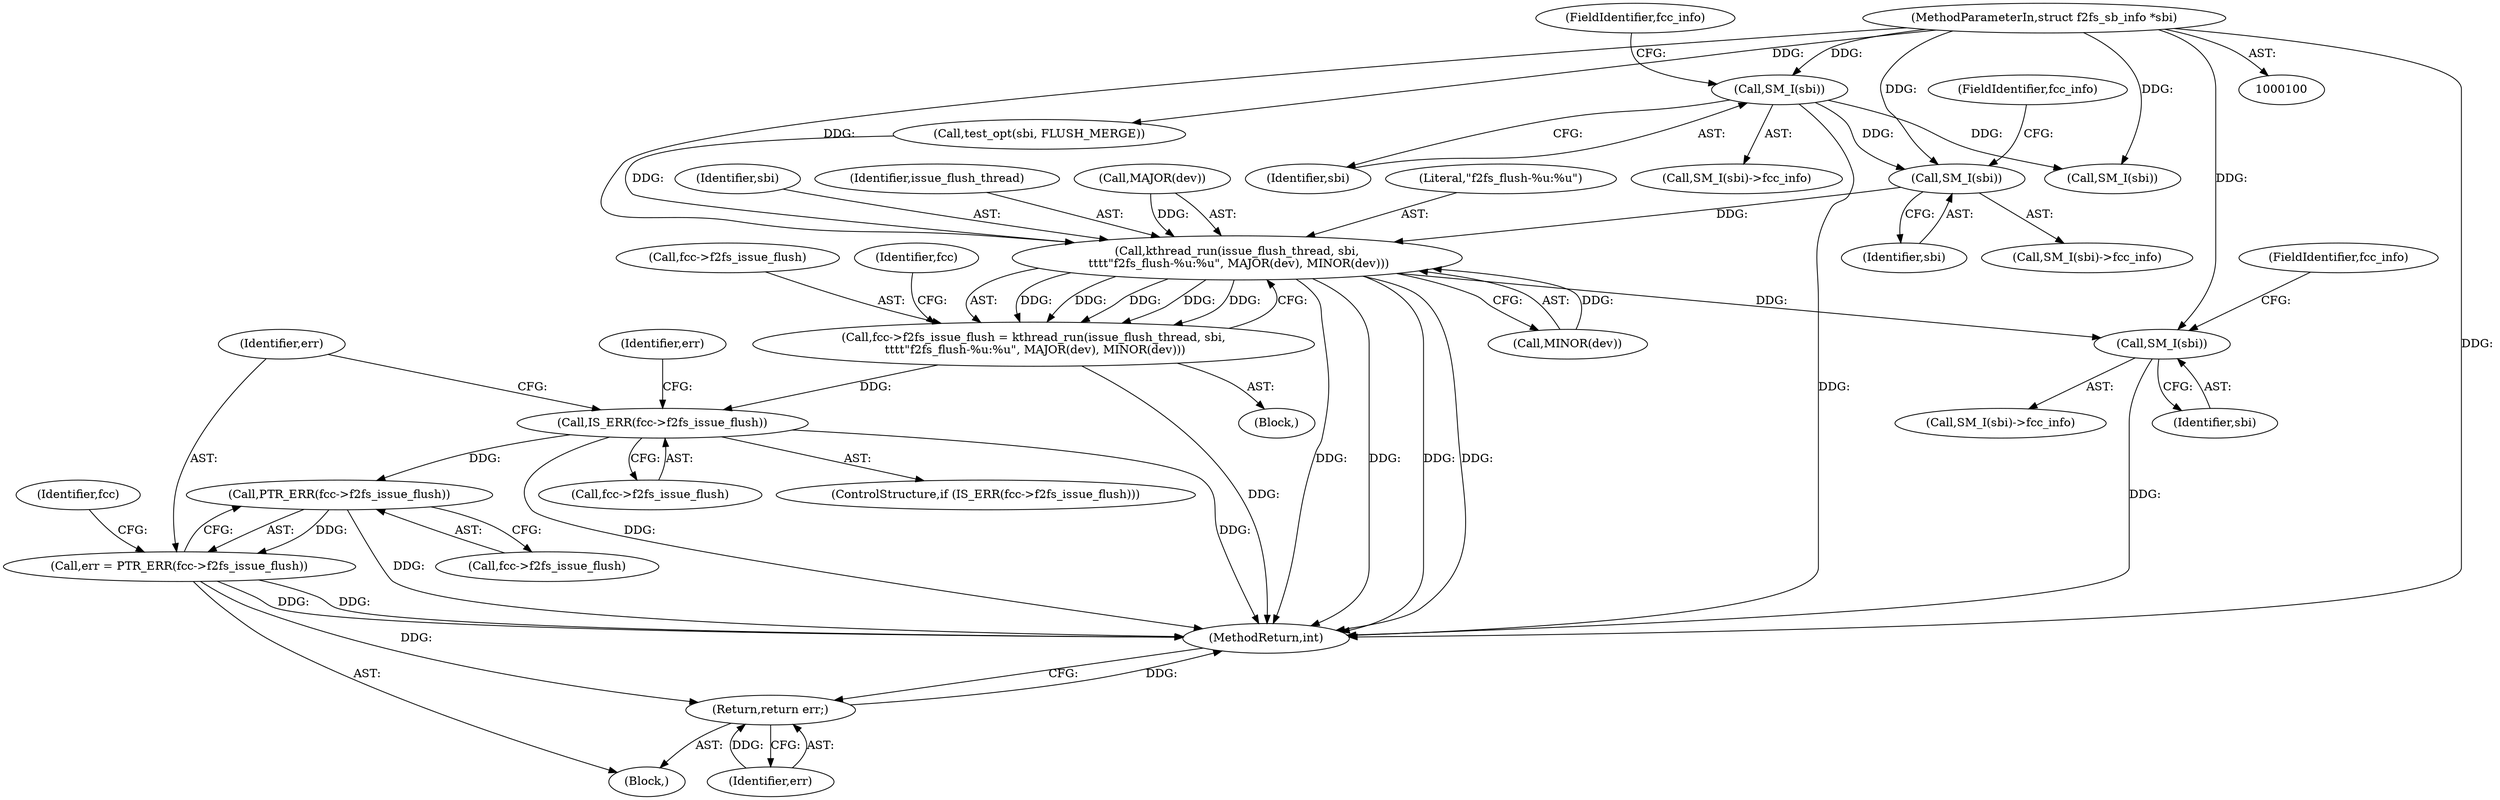 digraph "0_linux_d4fdf8ba0e5808ba9ad6b44337783bd9935e0982_0@pointer" {
"1000127" [label="(Call,SM_I(sbi))"];
"1000120" [label="(Call,SM_I(sbi))"];
"1000101" [label="(MethodParameterIn,struct f2fs_sb_info *sbi)"];
"1000183" [label="(Call,kthread_run(issue_flush_thread, sbi,\n \t\t\t\t\"f2fs_flush-%u:%u\", MAJOR(dev), MINOR(dev)))"];
"1000179" [label="(Call,fcc->f2fs_issue_flush = kthread_run(issue_flush_thread, sbi,\n \t\t\t\t\"f2fs_flush-%u:%u\", MAJOR(dev), MINOR(dev)))"];
"1000192" [label="(Call,IS_ERR(fcc->f2fs_issue_flush))"];
"1000199" [label="(Call,PTR_ERR(fcc->f2fs_issue_flush))"];
"1000197" [label="(Call,err = PTR_ERR(fcc->f2fs_issue_flush))"];
"1000211" [label="(Return,return err;)"];
"1000207" [label="(Call,SM_I(sbi))"];
"1000128" [label="(Identifier,sbi)"];
"1000189" [label="(Call,MINOR(dev))"];
"1000101" [label="(MethodParameterIn,struct f2fs_sb_info *sbi)"];
"1000185" [label="(Identifier,sbi)"];
"1000193" [label="(Call,fcc->f2fs_issue_flush)"];
"1000208" [label="(Identifier,sbi)"];
"1000119" [label="(Call,SM_I(sbi)->fcc_info)"];
"1000196" [label="(Block,)"];
"1000122" [label="(FieldIdentifier,fcc_info)"];
"1000179" [label="(Call,fcc->f2fs_issue_flush = kthread_run(issue_flush_thread, sbi,\n \t\t\t\t\"f2fs_flush-%u:%u\", MAJOR(dev), MINOR(dev)))"];
"1000211" [label="(Return,return err;)"];
"1000120" [label="(Call,SM_I(sbi))"];
"1000102" [label="(Block,)"];
"1000206" [label="(Call,SM_I(sbi)->fcc_info)"];
"1000192" [label="(Call,IS_ERR(fcc->f2fs_issue_flush))"];
"1000209" [label="(FieldIdentifier,fcc_info)"];
"1000187" [label="(Call,MAJOR(dev))"];
"1000200" [label="(Call,fcc->f2fs_issue_flush)"];
"1000180" [label="(Call,fcc->f2fs_issue_flush)"];
"1000186" [label="(Literal,\"f2fs_flush-%u:%u\")"];
"1000204" [label="(Identifier,fcc)"];
"1000173" [label="(Call,test_opt(sbi, FLUSH_MERGE))"];
"1000127" [label="(Call,SM_I(sbi))"];
"1000212" [label="(Identifier,err)"];
"1000207" [label="(Call,SM_I(sbi))"];
"1000215" [label="(MethodReturn,int)"];
"1000199" [label="(Call,PTR_ERR(fcc->f2fs_issue_flush))"];
"1000198" [label="(Identifier,err)"];
"1000121" [label="(Identifier,sbi)"];
"1000194" [label="(Identifier,fcc)"];
"1000184" [label="(Identifier,issue_flush_thread)"];
"1000191" [label="(ControlStructure,if (IS_ERR(fcc->f2fs_issue_flush)))"];
"1000129" [label="(FieldIdentifier,fcc_info)"];
"1000126" [label="(Call,SM_I(sbi)->fcc_info)"];
"1000183" [label="(Call,kthread_run(issue_flush_thread, sbi,\n \t\t\t\t\"f2fs_flush-%u:%u\", MAJOR(dev), MINOR(dev)))"];
"1000167" [label="(Call,SM_I(sbi))"];
"1000214" [label="(Identifier,err)"];
"1000197" [label="(Call,err = PTR_ERR(fcc->f2fs_issue_flush))"];
"1000127" -> "1000126"  [label="AST: "];
"1000127" -> "1000128"  [label="CFG: "];
"1000128" -> "1000127"  [label="AST: "];
"1000129" -> "1000127"  [label="CFG: "];
"1000120" -> "1000127"  [label="DDG: "];
"1000101" -> "1000127"  [label="DDG: "];
"1000127" -> "1000183"  [label="DDG: "];
"1000120" -> "1000119"  [label="AST: "];
"1000120" -> "1000121"  [label="CFG: "];
"1000121" -> "1000120"  [label="AST: "];
"1000122" -> "1000120"  [label="CFG: "];
"1000120" -> "1000215"  [label="DDG: "];
"1000101" -> "1000120"  [label="DDG: "];
"1000120" -> "1000167"  [label="DDG: "];
"1000101" -> "1000100"  [label="AST: "];
"1000101" -> "1000215"  [label="DDG: "];
"1000101" -> "1000167"  [label="DDG: "];
"1000101" -> "1000173"  [label="DDG: "];
"1000101" -> "1000183"  [label="DDG: "];
"1000101" -> "1000207"  [label="DDG: "];
"1000183" -> "1000179"  [label="AST: "];
"1000183" -> "1000189"  [label="CFG: "];
"1000184" -> "1000183"  [label="AST: "];
"1000185" -> "1000183"  [label="AST: "];
"1000186" -> "1000183"  [label="AST: "];
"1000187" -> "1000183"  [label="AST: "];
"1000189" -> "1000183"  [label="AST: "];
"1000179" -> "1000183"  [label="CFG: "];
"1000183" -> "1000215"  [label="DDG: "];
"1000183" -> "1000215"  [label="DDG: "];
"1000183" -> "1000215"  [label="DDG: "];
"1000183" -> "1000215"  [label="DDG: "];
"1000183" -> "1000179"  [label="DDG: "];
"1000183" -> "1000179"  [label="DDG: "];
"1000183" -> "1000179"  [label="DDG: "];
"1000183" -> "1000179"  [label="DDG: "];
"1000183" -> "1000179"  [label="DDG: "];
"1000173" -> "1000183"  [label="DDG: "];
"1000187" -> "1000183"  [label="DDG: "];
"1000189" -> "1000183"  [label="DDG: "];
"1000183" -> "1000207"  [label="DDG: "];
"1000179" -> "1000102"  [label="AST: "];
"1000180" -> "1000179"  [label="AST: "];
"1000194" -> "1000179"  [label="CFG: "];
"1000179" -> "1000215"  [label="DDG: "];
"1000179" -> "1000192"  [label="DDG: "];
"1000192" -> "1000191"  [label="AST: "];
"1000192" -> "1000193"  [label="CFG: "];
"1000193" -> "1000192"  [label="AST: "];
"1000198" -> "1000192"  [label="CFG: "];
"1000214" -> "1000192"  [label="CFG: "];
"1000192" -> "1000215"  [label="DDG: "];
"1000192" -> "1000215"  [label="DDG: "];
"1000192" -> "1000199"  [label="DDG: "];
"1000199" -> "1000197"  [label="AST: "];
"1000199" -> "1000200"  [label="CFG: "];
"1000200" -> "1000199"  [label="AST: "];
"1000197" -> "1000199"  [label="CFG: "];
"1000199" -> "1000215"  [label="DDG: "];
"1000199" -> "1000197"  [label="DDG: "];
"1000197" -> "1000196"  [label="AST: "];
"1000198" -> "1000197"  [label="AST: "];
"1000204" -> "1000197"  [label="CFG: "];
"1000197" -> "1000215"  [label="DDG: "];
"1000197" -> "1000215"  [label="DDG: "];
"1000197" -> "1000211"  [label="DDG: "];
"1000211" -> "1000196"  [label="AST: "];
"1000211" -> "1000212"  [label="CFG: "];
"1000212" -> "1000211"  [label="AST: "];
"1000215" -> "1000211"  [label="CFG: "];
"1000211" -> "1000215"  [label="DDG: "];
"1000212" -> "1000211"  [label="DDG: "];
"1000207" -> "1000206"  [label="AST: "];
"1000207" -> "1000208"  [label="CFG: "];
"1000208" -> "1000207"  [label="AST: "];
"1000209" -> "1000207"  [label="CFG: "];
"1000207" -> "1000215"  [label="DDG: "];
}

